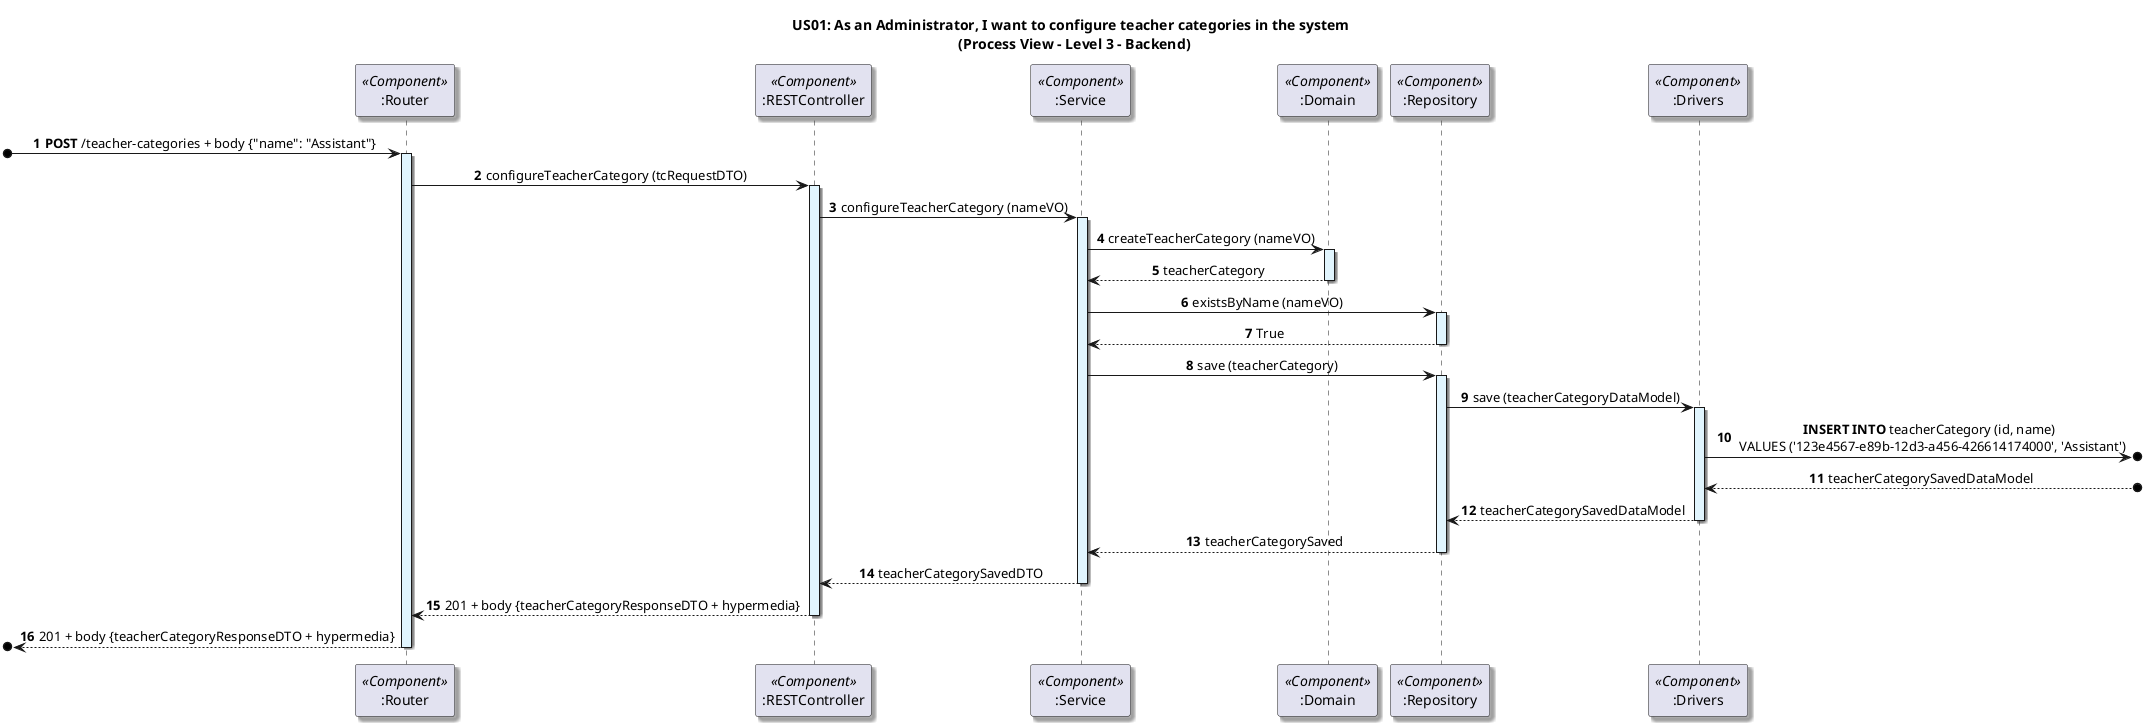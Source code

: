 @startuml

title US01: As an Administrator, I want to configure teacher categories in the system \n (Process View - Level 3 - Backend)

skinparam defaultTextAlignment center
skinparam shadowing true

autonumber

participant ":Router" as router <<Component>>
participant ":RESTController" as controller <<Component>>
participant ":Service" as service <<Component>>
participant ":Domain" as domain <<Component>>
participant ":Repository" as repository <<Component>>
participant ":Drivers" as drivers <<Component>>

[o-> router: **POST** /teacher-categories + body {"name": "Assistant"}
activate router #E1F5FE

router -> controller: configureTeacherCategory (tcRequestDTO)
activate controller #E1F5FE

controller -> service: configureTeacherCategory (nameVO)
activate service #E1F5FE

service -> domain: createTeacherCategory (nameVO)
activate domain #E1F5FE

domain --> service: teacherCategory
deactivate domain

service -> repository: existsByName (nameVO)
activate repository #E1F5FE

repository --> service: True
deactivate repository

service -> repository: save (teacherCategory)
activate repository #E1F5FE

repository -> drivers: save (teacherCategoryDataModel)
activate drivers #E1F5FE

drivers ->o]: **INSERT INTO** teacherCategory (id, name) \n VALUES ('123e4567-e89b-12d3-a456-426614174000', 'Assistant')

drivers <--o]: teacherCategorySavedDataModel

drivers --> repository: teacherCategorySavedDataModel
deactivate drivers

repository --> service: teacherCategorySaved
deactivate repository

service --> controller: teacherCategorySavedDTO
deactivate service

controller --> router: 201 + body {teacherCategoryResponseDTO + hypermedia}
deactivate controller

[o<-- router: 201 + body {teacherCategoryResponseDTO + hypermedia}
deactivate router

@enduml